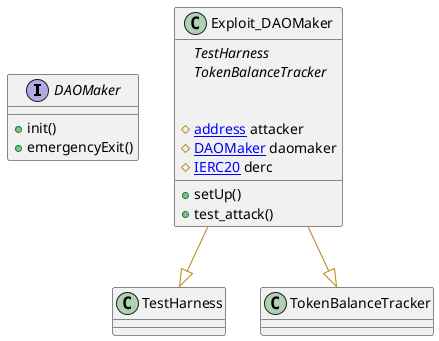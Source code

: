 @startuml
interface DAOMaker {
    ' -- inheritance --

    ' -- usingFor --

    ' -- vars --

    ' -- methods --
	+init()
	+emergencyExit()

}

class Exploit_DAOMaker {
    ' -- inheritance --
	{abstract}TestHarness
	{abstract}TokenBalanceTracker

    ' -- usingFor --

    ' -- vars --
	#[[address]] attacker
	#[[DAOMaker]] daomaker
	#[[IERC20]] derc

    ' -- methods --
	+setUp()
	+test_attack()

}
' -- inheritance / usingFor --
Exploit_DAOMaker --[#DarkGoldenRod]|> TestHarness
Exploit_DAOMaker --[#DarkGoldenRod]|> TokenBalanceTracker

@enduml